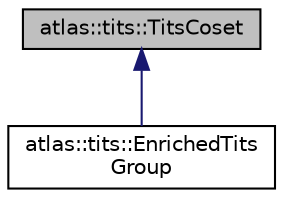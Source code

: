 digraph "atlas::tits::TitsCoset"
{
  edge [fontname="Helvetica",fontsize="10",labelfontname="Helvetica",labelfontsize="10"];
  node [fontname="Helvetica",fontsize="10",shape=record];
  Node1 [label="atlas::tits::TitsCoset",height=0.2,width=0.4,color="black", fillcolor="grey75", style="filled", fontcolor="black"];
  Node1 -> Node2 [dir="back",color="midnightblue",fontsize="10",style="solid",fontname="Helvetica"];
  Node2 [label="atlas::tits::EnrichedTits\lGroup",height=0.2,width=0.4,color="black", fillcolor="white", style="filled",URL="$classatlas_1_1tits_1_1EnrichedTitsGroup.html"];
}
